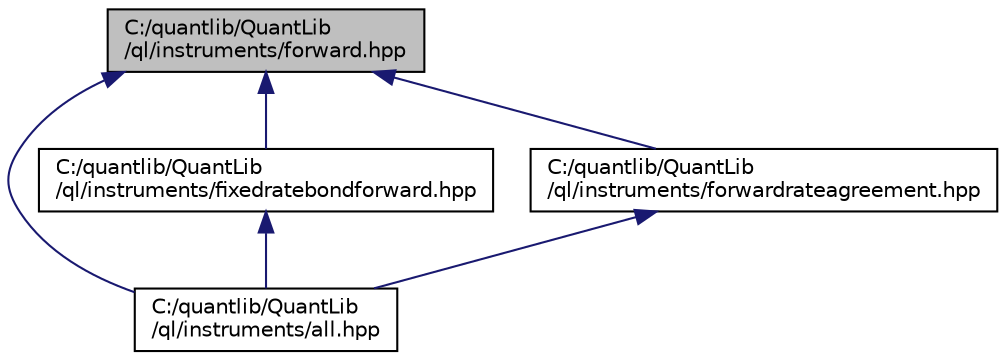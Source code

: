 digraph "C:/quantlib/QuantLib/ql/instruments/forward.hpp"
{
  edge [fontname="Helvetica",fontsize="10",labelfontname="Helvetica",labelfontsize="10"];
  node [fontname="Helvetica",fontsize="10",shape=record];
  Node1 [label="C:/quantlib/QuantLib\l/ql/instruments/forward.hpp",height=0.2,width=0.4,color="black", fillcolor="grey75", style="filled", fontcolor="black"];
  Node1 -> Node2 [dir="back",color="midnightblue",fontsize="10",style="solid"];
  Node2 [label="C:/quantlib/QuantLib\l/ql/instruments/all.hpp",height=0.2,width=0.4,color="black", fillcolor="white", style="filled",URL="$all_8hpp_source.html"];
  Node1 -> Node3 [dir="back",color="midnightblue",fontsize="10",style="solid"];
  Node3 [label="C:/quantlib/QuantLib\l/ql/instruments/fixedratebondforward.hpp",height=0.2,width=0.4,color="black", fillcolor="white", style="filled",URL="$fixedratebondforward_8hpp.html",tooltip="forward contract on a fixed-rate bond "];
  Node3 -> Node2 [dir="back",color="midnightblue",fontsize="10",style="solid"];
  Node1 -> Node4 [dir="back",color="midnightblue",fontsize="10",style="solid"];
  Node4 [label="C:/quantlib/QuantLib\l/ql/instruments/forwardrateagreement.hpp",height=0.2,width=0.4,color="black", fillcolor="white", style="filled",URL="$forwardrateagreement_8hpp.html",tooltip="forward rate agreement "];
  Node4 -> Node2 [dir="back",color="midnightblue",fontsize="10",style="solid"];
}
